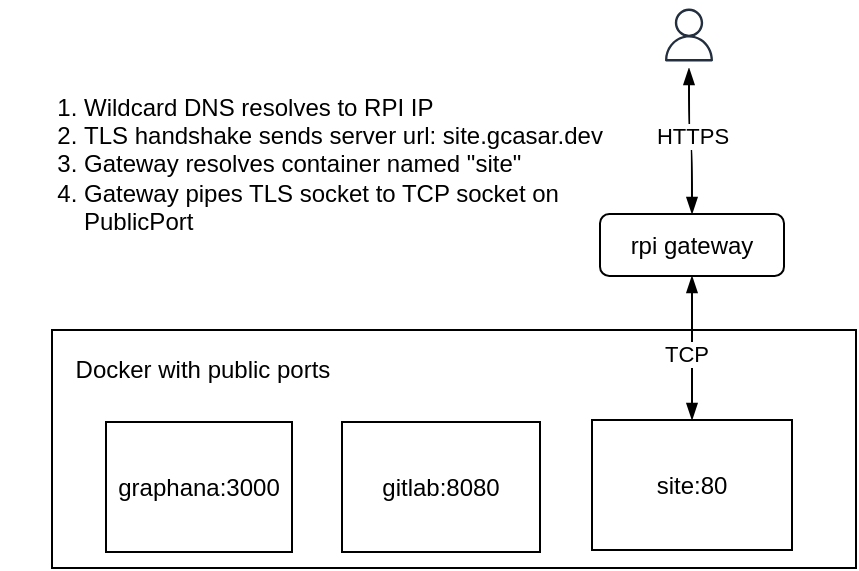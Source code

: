 <mxfile version="18.1.2" type="device"><diagram id="J2BcSnUiLZ7-Ldxw3lqL" name="Page-1"><mxGraphModel dx="946" dy="673" grid="0" gridSize="10" guides="0" tooltips="1" connect="1" arrows="1" fold="1" page="1" pageScale="1" pageWidth="827" pageHeight="1169" math="0" shadow="0"><root><mxCell id="0"/><mxCell id="1" parent="0"/><mxCell id="ZnGqo6fP3-7IZi5Q3U4E-11" value="" style="rounded=0;whiteSpace=wrap;html=1;" vertex="1" parent="1"><mxGeometry x="205" y="252" width="402" height="119" as="geometry"/></mxCell><mxCell id="ZnGqo6fP3-7IZi5Q3U4E-6" style="edgeStyle=orthogonalEdgeStyle;rounded=0;orthogonalLoop=1;jettySize=auto;html=1;exitX=0.5;exitY=0;exitDx=0;exitDy=0;endArrow=blockThin;endFill=1;curved=1;startArrow=blockThin;startFill=1;" edge="1" parent="1" source="ZnGqo6fP3-7IZi5Q3U4E-1" target="ZnGqo6fP3-7IZi5Q3U4E-4"><mxGeometry relative="1" as="geometry"/></mxCell><mxCell id="ZnGqo6fP3-7IZi5Q3U4E-7" value="HTTPS" style="edgeLabel;html=1;align=center;verticalAlign=middle;resizable=0;points=[];" vertex="1" connectable="0" parent="ZnGqo6fP3-7IZi5Q3U4E-6"><mxGeometry x="-0.015" y="-3" relative="1" as="geometry"><mxPoint as="offset"/></mxGeometry></mxCell><mxCell id="ZnGqo6fP3-7IZi5Q3U4E-13" style="edgeStyle=orthogonalEdgeStyle;curved=1;rounded=0;orthogonalLoop=1;jettySize=auto;html=1;exitX=0.5;exitY=1;exitDx=0;exitDy=0;startArrow=blockThin;startFill=1;endArrow=blockThin;endFill=1;" edge="1" parent="1" source="ZnGqo6fP3-7IZi5Q3U4E-1" target="ZnGqo6fP3-7IZi5Q3U4E-10"><mxGeometry relative="1" as="geometry"/></mxCell><mxCell id="ZnGqo6fP3-7IZi5Q3U4E-14" value="TCP" style="edgeLabel;html=1;align=center;verticalAlign=middle;resizable=0;points=[];" vertex="1" connectable="0" parent="ZnGqo6fP3-7IZi5Q3U4E-13"><mxGeometry x="0.04" y="-4" relative="1" as="geometry"><mxPoint x="1" y="1" as="offset"/></mxGeometry></mxCell><mxCell id="ZnGqo6fP3-7IZi5Q3U4E-1" value="rpi gateway" style="rounded=1;whiteSpace=wrap;html=1;" vertex="1" parent="1"><mxGeometry x="479" y="194" width="92" height="31" as="geometry"/></mxCell><mxCell id="ZnGqo6fP3-7IZi5Q3U4E-4" value="" style="sketch=0;outlineConnect=0;fontColor=#232F3E;gradientColor=none;strokeColor=#232F3E;fillColor=#ffffff;dashed=0;verticalLabelPosition=bottom;verticalAlign=top;align=center;html=1;fontSize=12;fontStyle=0;aspect=fixed;shape=mxgraph.aws4.resourceIcon;resIcon=mxgraph.aws4.user;rounded=1;" vertex="1" parent="1"><mxGeometry x="507" y="88" width="33" height="33" as="geometry"/></mxCell><mxCell id="ZnGqo6fP3-7IZi5Q3U4E-8" value="graphana:3000" style="rounded=0;whiteSpace=wrap;html=1;" vertex="1" parent="1"><mxGeometry x="232" y="298" width="93" height="65" as="geometry"/></mxCell><mxCell id="ZnGqo6fP3-7IZi5Q3U4E-9" value="gitlab:8080" style="rounded=0;whiteSpace=wrap;html=1;" vertex="1" parent="1"><mxGeometry x="350" y="298" width="99" height="65" as="geometry"/></mxCell><mxCell id="ZnGqo6fP3-7IZi5Q3U4E-10" value="site:80" style="rounded=0;whiteSpace=wrap;html=1;" vertex="1" parent="1"><mxGeometry x="475" y="297" width="100" height="65" as="geometry"/></mxCell><mxCell id="ZnGqo6fP3-7IZi5Q3U4E-12" value="Docker with public ports" style="text;html=1;strokeColor=none;fillColor=none;align=center;verticalAlign=middle;whiteSpace=wrap;rounded=0;" vertex="1" parent="1"><mxGeometry x="213" y="257" width="135" height="30" as="geometry"/></mxCell><mxCell id="ZnGqo6fP3-7IZi5Q3U4E-15" value="&lt;ol&gt;&lt;li&gt;Wildcard DNS resolves to RPI IP&lt;/li&gt;&lt;li&gt;TLS handshake sends server url: site.gcasar.dev&lt;/li&gt;&lt;li&gt;Gateway resolves container named &quot;site&quot;&lt;/li&gt;&lt;li&gt;Gateway pipes TLS socket to TCP socket on PublicPort&lt;/li&gt;&lt;/ol&gt;" style="text;html=1;strokeColor=none;fillColor=none;align=left;verticalAlign=middle;whiteSpace=wrap;rounded=0;" vertex="1" parent="1"><mxGeometry x="179" y="117" width="311" height="104" as="geometry"/></mxCell></root></mxGraphModel></diagram></mxfile>